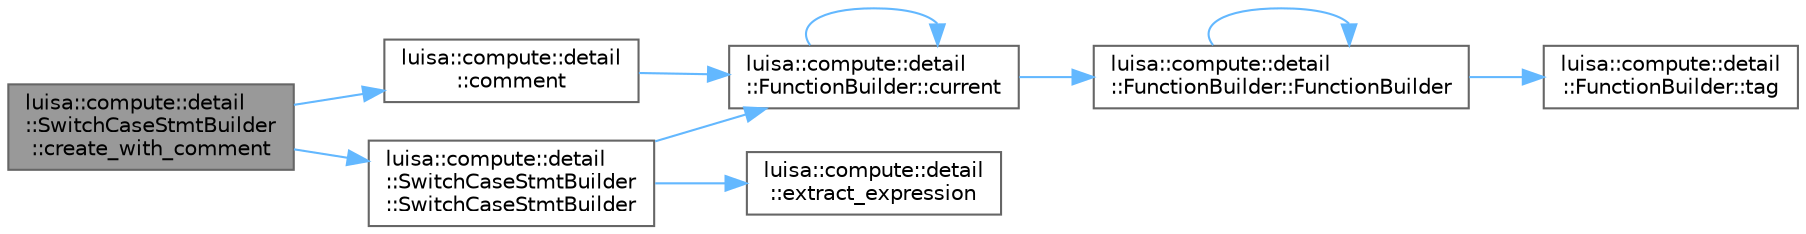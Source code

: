 digraph "luisa::compute::detail::SwitchCaseStmtBuilder::create_with_comment"
{
 // LATEX_PDF_SIZE
  bgcolor="transparent";
  edge [fontname=Helvetica,fontsize=10,labelfontname=Helvetica,labelfontsize=10];
  node [fontname=Helvetica,fontsize=10,shape=box,height=0.2,width=0.4];
  rankdir="LR";
  Node1 [id="Node000001",label="luisa::compute::detail\l::SwitchCaseStmtBuilder\l::create_with_comment",height=0.2,width=0.4,color="gray40", fillcolor="grey60", style="filled", fontcolor="black",tooltip=" "];
  Node1 -> Node2 [id="edge10_Node000001_Node000002",color="steelblue1",style="solid",tooltip=" "];
  Node2 [id="Node000002",label="luisa::compute::detail\l::comment",height=0.2,width=0.4,color="grey40", fillcolor="white", style="filled",URL="$namespaceluisa_1_1compute_1_1detail.html#ac94d2ebb4470c01136753fc9daa74a78",tooltip="Add comment"];
  Node2 -> Node3 [id="edge11_Node000002_Node000003",color="steelblue1",style="solid",tooltip=" "];
  Node3 [id="Node000003",label="luisa::compute::detail\l::FunctionBuilder::current",height=0.2,width=0.4,color="grey40", fillcolor="white", style="filled",URL="$classluisa_1_1compute_1_1detail_1_1_function_builder.html#a4590ef89abb9497192eb36510caf0384",tooltip="Return current function builder on function stack."];
  Node3 -> Node3 [id="edge12_Node000003_Node000003",color="steelblue1",style="solid",tooltip=" "];
  Node3 -> Node4 [id="edge13_Node000003_Node000004",color="steelblue1",style="solid",tooltip=" "];
  Node4 [id="Node000004",label="luisa::compute::detail\l::FunctionBuilder::FunctionBuilder",height=0.2,width=0.4,color="grey40", fillcolor="white", style="filled",URL="$classluisa_1_1compute_1_1detail_1_1_function_builder.html#ad83f8a838bb7772fda8cf81d349e299f",tooltip="Construct a new Function Builder object"];
  Node4 -> Node4 [id="edge14_Node000004_Node000004",color="steelblue1",style="solid",tooltip=" "];
  Node4 -> Node5 [id="edge15_Node000004_Node000005",color="steelblue1",style="solid",tooltip=" "];
  Node5 [id="Node000005",label="luisa::compute::detail\l::FunctionBuilder::tag",height=0.2,width=0.4,color="grey40", fillcolor="white", style="filled",URL="$classluisa_1_1compute_1_1detail_1_1_function_builder.html#ada82e67c00b4091b4b8827303d97c87b",tooltip="Return tag(KERNEL, CALLABLE)."];
  Node1 -> Node6 [id="edge16_Node000001_Node000006",color="steelblue1",style="solid",tooltip=" "];
  Node6 [id="Node000006",label="luisa::compute::detail\l::SwitchCaseStmtBuilder\l::SwitchCaseStmtBuilder",height=0.2,width=0.4,color="grey40", fillcolor="white", style="filled",URL="$classluisa_1_1compute_1_1detail_1_1_switch_case_stmt_builder.html#af9386ecba31b838e74672132178c8ae9",tooltip="Constrct from integral. Equals to \"case c:\""];
  Node6 -> Node3 [id="edge17_Node000006_Node000003",color="steelblue1",style="solid",tooltip=" "];
  Node6 -> Node7 [id="edge18_Node000006_Node000007",color="steelblue1",style="solid",tooltip=" "];
  Node7 [id="Node000007",label="luisa::compute::detail\l::extract_expression",height=0.2,width=0.4,color="grey40", fillcolor="white", style="filled",URL="$namespaceluisa_1_1compute_1_1detail.html#af5ea7b87d6c0847255b35710ebc5579f",tooltip="Extract or construct expression from given data"];
}
